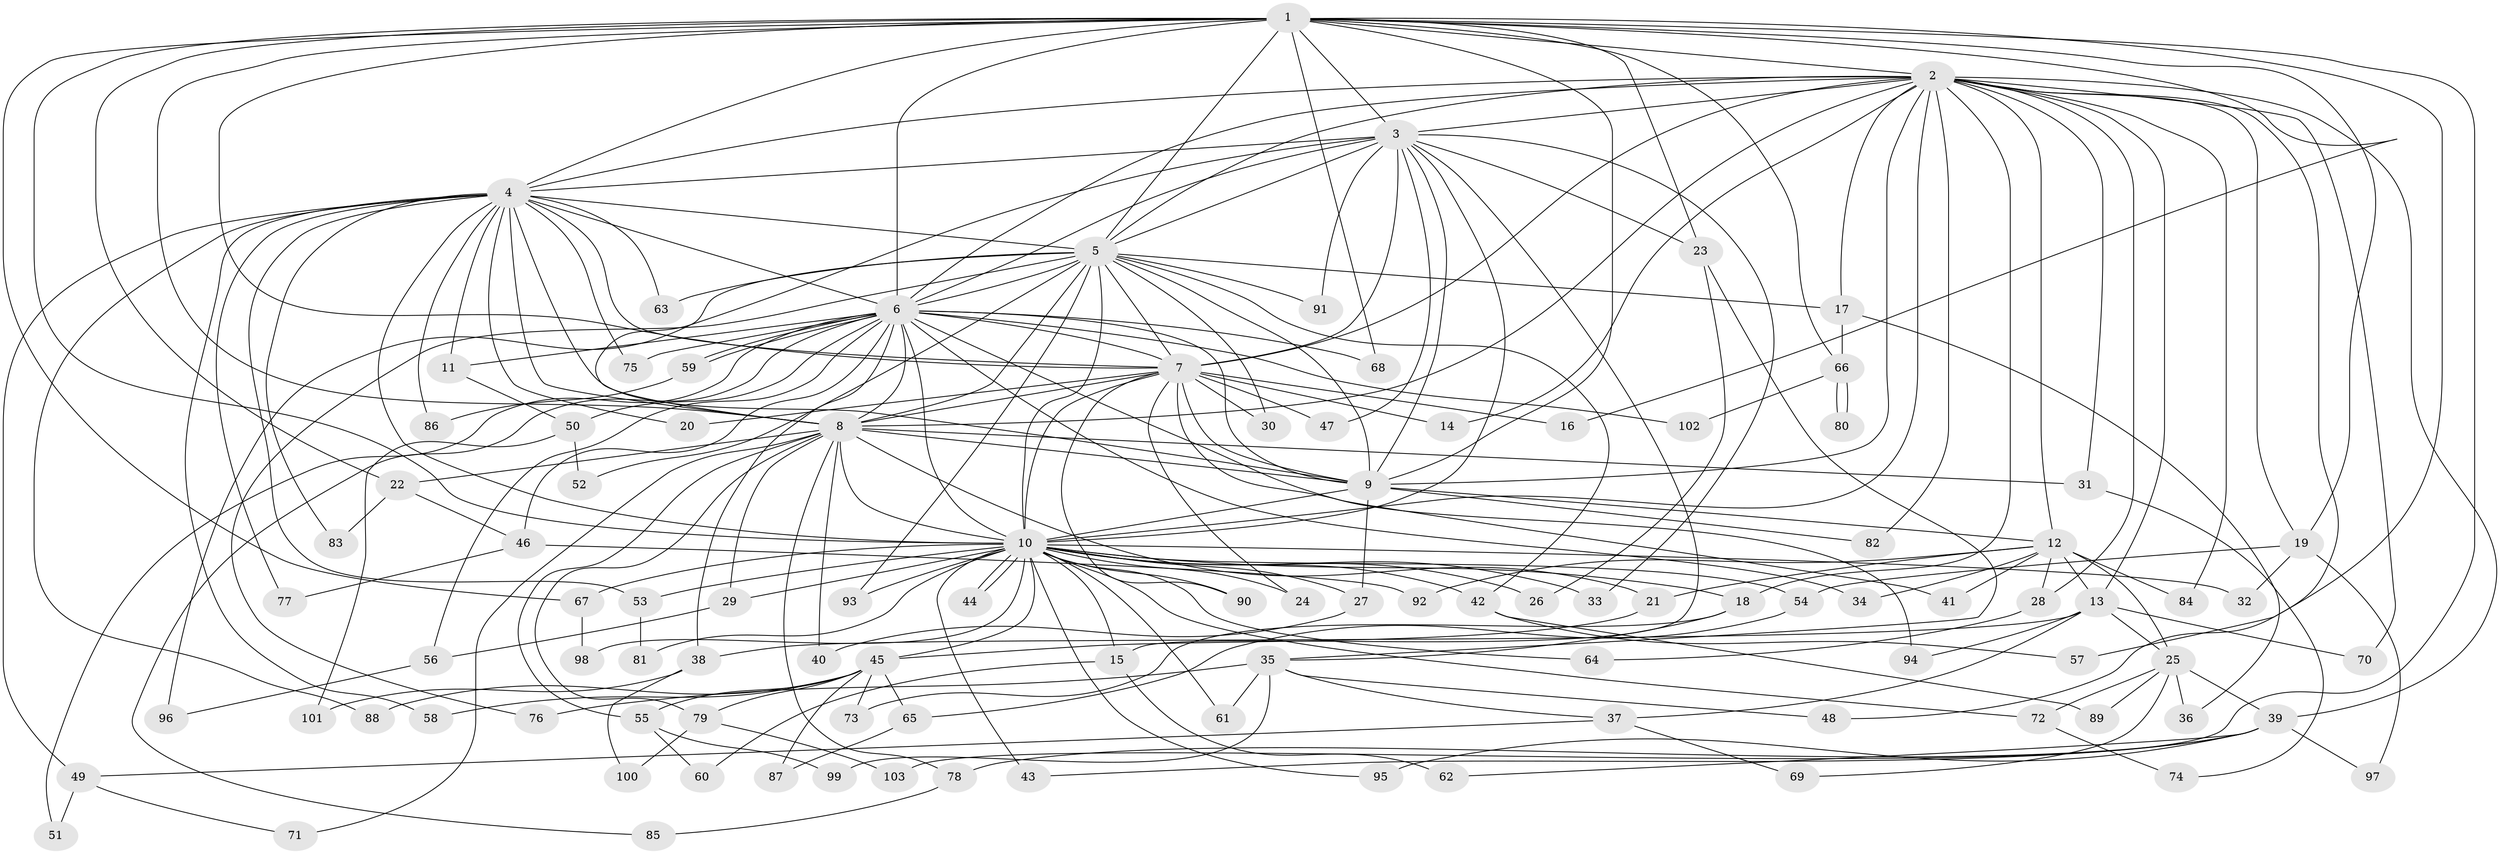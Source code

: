 // Generated by graph-tools (version 1.1) at 2025/34/03/09/25 02:34:54]
// undirected, 103 vertices, 231 edges
graph export_dot {
graph [start="1"]
  node [color=gray90,style=filled];
  1;
  2;
  3;
  4;
  5;
  6;
  7;
  8;
  9;
  10;
  11;
  12;
  13;
  14;
  15;
  16;
  17;
  18;
  19;
  20;
  21;
  22;
  23;
  24;
  25;
  26;
  27;
  28;
  29;
  30;
  31;
  32;
  33;
  34;
  35;
  36;
  37;
  38;
  39;
  40;
  41;
  42;
  43;
  44;
  45;
  46;
  47;
  48;
  49;
  50;
  51;
  52;
  53;
  54;
  55;
  56;
  57;
  58;
  59;
  60;
  61;
  62;
  63;
  64;
  65;
  66;
  67;
  68;
  69;
  70;
  71;
  72;
  73;
  74;
  75;
  76;
  77;
  78;
  79;
  80;
  81;
  82;
  83;
  84;
  85;
  86;
  87;
  88;
  89;
  90;
  91;
  92;
  93;
  94;
  95;
  96;
  97;
  98;
  99;
  100;
  101;
  102;
  103;
  1 -- 2;
  1 -- 3;
  1 -- 4;
  1 -- 5;
  1 -- 6;
  1 -- 7;
  1 -- 8;
  1 -- 9;
  1 -- 10;
  1 -- 16;
  1 -- 19;
  1 -- 22;
  1 -- 23;
  1 -- 57;
  1 -- 66;
  1 -- 67;
  1 -- 68;
  1 -- 103;
  2 -- 3;
  2 -- 4;
  2 -- 5;
  2 -- 6;
  2 -- 7;
  2 -- 8;
  2 -- 9;
  2 -- 10;
  2 -- 12;
  2 -- 13;
  2 -- 14;
  2 -- 17;
  2 -- 18;
  2 -- 19;
  2 -- 28;
  2 -- 31;
  2 -- 39;
  2 -- 48;
  2 -- 70;
  2 -- 82;
  2 -- 84;
  3 -- 4;
  3 -- 5;
  3 -- 6;
  3 -- 7;
  3 -- 8;
  3 -- 9;
  3 -- 10;
  3 -- 15;
  3 -- 23;
  3 -- 33;
  3 -- 47;
  3 -- 91;
  4 -- 5;
  4 -- 6;
  4 -- 7;
  4 -- 8;
  4 -- 9;
  4 -- 10;
  4 -- 11;
  4 -- 20;
  4 -- 49;
  4 -- 53;
  4 -- 58;
  4 -- 63;
  4 -- 75;
  4 -- 77;
  4 -- 83;
  4 -- 86;
  4 -- 88;
  5 -- 6;
  5 -- 7;
  5 -- 8;
  5 -- 9;
  5 -- 10;
  5 -- 17;
  5 -- 30;
  5 -- 42;
  5 -- 52;
  5 -- 63;
  5 -- 76;
  5 -- 91;
  5 -- 93;
  5 -- 96;
  6 -- 7;
  6 -- 8;
  6 -- 9;
  6 -- 10;
  6 -- 11;
  6 -- 34;
  6 -- 38;
  6 -- 41;
  6 -- 46;
  6 -- 50;
  6 -- 51;
  6 -- 56;
  6 -- 59;
  6 -- 59;
  6 -- 68;
  6 -- 75;
  6 -- 85;
  6 -- 102;
  7 -- 8;
  7 -- 9;
  7 -- 10;
  7 -- 14;
  7 -- 16;
  7 -- 20;
  7 -- 24;
  7 -- 30;
  7 -- 47;
  7 -- 90;
  7 -- 94;
  8 -- 9;
  8 -- 10;
  8 -- 21;
  8 -- 22;
  8 -- 29;
  8 -- 31;
  8 -- 40;
  8 -- 55;
  8 -- 71;
  8 -- 78;
  8 -- 79;
  9 -- 10;
  9 -- 12;
  9 -- 27;
  9 -- 82;
  10 -- 15;
  10 -- 18;
  10 -- 24;
  10 -- 26;
  10 -- 27;
  10 -- 29;
  10 -- 32;
  10 -- 33;
  10 -- 42;
  10 -- 43;
  10 -- 44;
  10 -- 44;
  10 -- 45;
  10 -- 53;
  10 -- 54;
  10 -- 61;
  10 -- 64;
  10 -- 67;
  10 -- 72;
  10 -- 81;
  10 -- 90;
  10 -- 93;
  10 -- 95;
  10 -- 98;
  11 -- 50;
  12 -- 13;
  12 -- 21;
  12 -- 25;
  12 -- 28;
  12 -- 34;
  12 -- 41;
  12 -- 84;
  12 -- 92;
  13 -- 25;
  13 -- 37;
  13 -- 38;
  13 -- 70;
  13 -- 94;
  15 -- 60;
  15 -- 62;
  17 -- 36;
  17 -- 66;
  18 -- 35;
  18 -- 73;
  19 -- 32;
  19 -- 54;
  19 -- 97;
  21 -- 45;
  22 -- 46;
  22 -- 83;
  23 -- 26;
  23 -- 35;
  25 -- 36;
  25 -- 39;
  25 -- 69;
  25 -- 72;
  25 -- 89;
  27 -- 40;
  28 -- 64;
  29 -- 56;
  31 -- 74;
  35 -- 37;
  35 -- 48;
  35 -- 61;
  35 -- 76;
  35 -- 99;
  37 -- 49;
  37 -- 69;
  38 -- 100;
  38 -- 101;
  39 -- 43;
  39 -- 62;
  39 -- 78;
  39 -- 95;
  39 -- 97;
  42 -- 57;
  42 -- 89;
  45 -- 55;
  45 -- 58;
  45 -- 65;
  45 -- 73;
  45 -- 79;
  45 -- 87;
  45 -- 88;
  46 -- 77;
  46 -- 92;
  49 -- 51;
  49 -- 71;
  50 -- 52;
  50 -- 101;
  53 -- 81;
  54 -- 65;
  55 -- 60;
  55 -- 99;
  56 -- 96;
  59 -- 86;
  65 -- 87;
  66 -- 80;
  66 -- 80;
  66 -- 102;
  67 -- 98;
  72 -- 74;
  78 -- 85;
  79 -- 100;
  79 -- 103;
}
